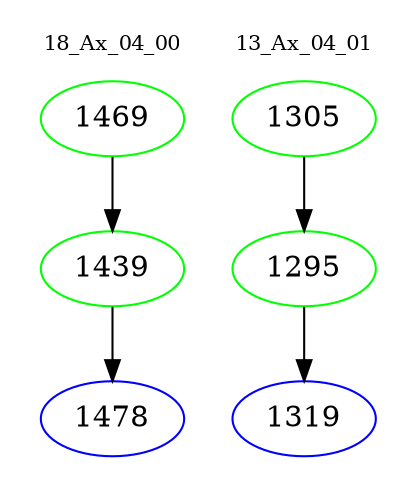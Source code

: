 digraph{
subgraph cluster_0 {
color = white
label = "18_Ax_04_00";
fontsize=10;
T0_1469 [label="1469", color="green"]
T0_1469 -> T0_1439 [color="black"]
T0_1439 [label="1439", color="green"]
T0_1439 -> T0_1478 [color="black"]
T0_1478 [label="1478", color="blue"]
}
subgraph cluster_1 {
color = white
label = "13_Ax_04_01";
fontsize=10;
T1_1305 [label="1305", color="green"]
T1_1305 -> T1_1295 [color="black"]
T1_1295 [label="1295", color="green"]
T1_1295 -> T1_1319 [color="black"]
T1_1319 [label="1319", color="blue"]
}
}
